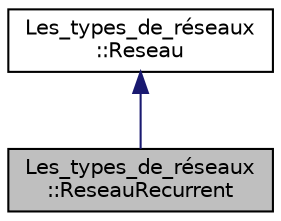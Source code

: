 digraph "Les_types_de_réseaux::ReseauRecurrent"
{
 // LATEX_PDF_SIZE
  edge [fontname="Helvetica",fontsize="10",labelfontname="Helvetica",labelfontsize="10"];
  node [fontname="Helvetica",fontsize="10",shape=record];
  Node1 [label="Les_types_de_réseaux\l::ReseauRecurrent",height=0.2,width=0.4,color="black", fillcolor="grey75", style="filled", fontcolor="black",tooltip=" "];
  Node2 -> Node1 [dir="back",color="midnightblue",fontsize="10",style="solid"];
  Node2 [label="Les_types_de_réseaux\l::Reseau",height=0.2,width=0.4,color="black", fillcolor="white", style="filled",URL="$class_les__types__de__r_xC3_xA9seaux_1_1_reseau.html",tooltip="Classe représentant un réseau."];
}
